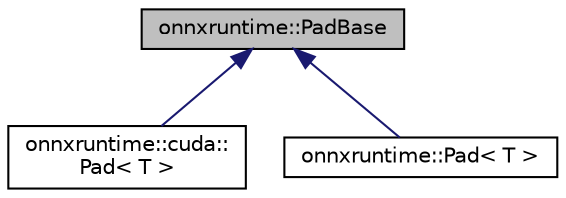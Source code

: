 digraph "onnxruntime::PadBase"
{
  edge [fontname="Helvetica",fontsize="10",labelfontname="Helvetica",labelfontsize="10"];
  node [fontname="Helvetica",fontsize="10",shape=record];
  Node0 [label="onnxruntime::PadBase",height=0.2,width=0.4,color="black", fillcolor="grey75", style="filled", fontcolor="black"];
  Node0 -> Node1 [dir="back",color="midnightblue",fontsize="10",style="solid"];
  Node1 [label="onnxruntime::cuda::\lPad\< T \>",height=0.2,width=0.4,color="black", fillcolor="white", style="filled",URL="$classonnxruntime_1_1cuda_1_1Pad.html"];
  Node0 -> Node2 [dir="back",color="midnightblue",fontsize="10",style="solid"];
  Node2 [label="onnxruntime::Pad\< T \>",height=0.2,width=0.4,color="black", fillcolor="white", style="filled",URL="$structonnxruntime_1_1Pad.html"];
}
